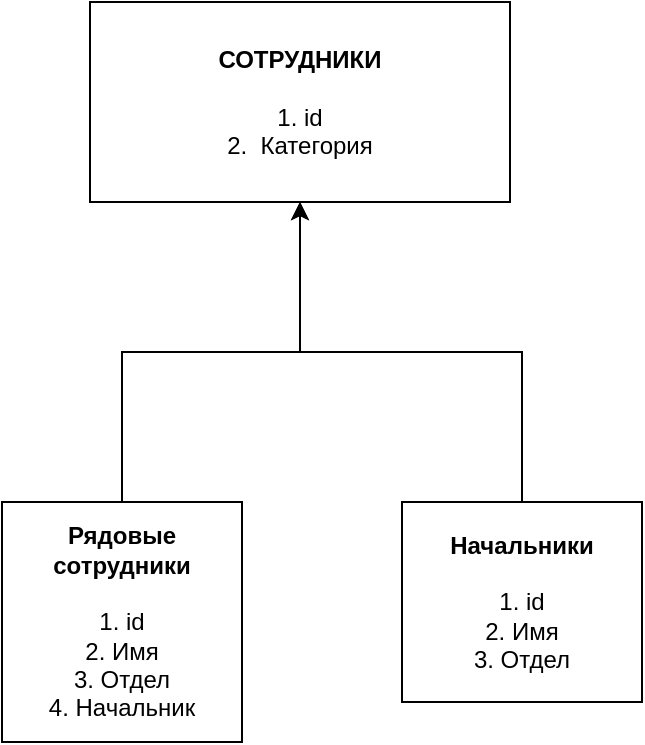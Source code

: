 <mxfile version="24.0.4" type="device">
  <diagram name="Страница — 1" id="i1lmPdJK9Kp4uT7BjQxD">
    <mxGraphModel dx="721" dy="482" grid="1" gridSize="10" guides="1" tooltips="1" connect="1" arrows="1" fold="1" page="1" pageScale="1" pageWidth="827" pageHeight="1169" math="0" shadow="0">
      <root>
        <mxCell id="0" />
        <mxCell id="1" parent="0" />
        <mxCell id="Ofw6VoXc4brhXmuZWHFn-2" value="&lt;b&gt;СОТРУДНИКИ&lt;/b&gt;&lt;div&gt;&lt;b&gt;&lt;br&gt;&lt;/b&gt;&lt;/div&gt;&lt;div&gt;&lt;span style=&quot;background-color: initial;&quot;&gt;1. id&lt;/span&gt;&lt;/div&gt;&lt;div&gt;&lt;span style=&quot;background-color: initial;&quot;&gt;2.&amp;nbsp; Категория&lt;/span&gt;&lt;br&gt;&lt;/div&gt;" style="rounded=0;whiteSpace=wrap;html=1;" parent="1" vertex="1">
          <mxGeometry x="204" y="100" width="210" height="100" as="geometry" />
        </mxCell>
        <mxCell id="qzCjSZsGS60A9f426NLd-3" style="edgeStyle=orthogonalEdgeStyle;rounded=0;orthogonalLoop=1;jettySize=auto;html=1;" edge="1" parent="1" source="Ofw6VoXc4brhXmuZWHFn-3" target="Ofw6VoXc4brhXmuZWHFn-2">
          <mxGeometry relative="1" as="geometry" />
        </mxCell>
        <mxCell id="Ofw6VoXc4brhXmuZWHFn-3" value="&lt;b&gt;Рядовые сотрудники&lt;/b&gt;&lt;div&gt;&lt;br&gt;&lt;/div&gt;&lt;div&gt;1. id&lt;/div&gt;&lt;div&gt;2. Имя&lt;/div&gt;&lt;div&gt;3. Отдел&lt;/div&gt;&lt;div&gt;4. Начальник&lt;/div&gt;" style="rounded=0;whiteSpace=wrap;html=1;" parent="1" vertex="1">
          <mxGeometry x="160" y="350" width="120" height="120" as="geometry" />
        </mxCell>
        <mxCell id="qzCjSZsGS60A9f426NLd-2" style="edgeStyle=orthogonalEdgeStyle;rounded=0;orthogonalLoop=1;jettySize=auto;html=1;" edge="1" parent="1" source="qzCjSZsGS60A9f426NLd-1" target="Ofw6VoXc4brhXmuZWHFn-2">
          <mxGeometry relative="1" as="geometry" />
        </mxCell>
        <mxCell id="qzCjSZsGS60A9f426NLd-1" value="&lt;b&gt;Начальники&lt;/b&gt;&lt;div&gt;&lt;br&gt;&lt;/div&gt;&lt;div&gt;1. id&lt;/div&gt;&lt;div&gt;2. Имя&lt;/div&gt;&lt;div&gt;3. Отдел&lt;/div&gt;" style="rounded=0;whiteSpace=wrap;html=1;" vertex="1" parent="1">
          <mxGeometry x="360" y="350" width="120" height="100" as="geometry" />
        </mxCell>
      </root>
    </mxGraphModel>
  </diagram>
</mxfile>
